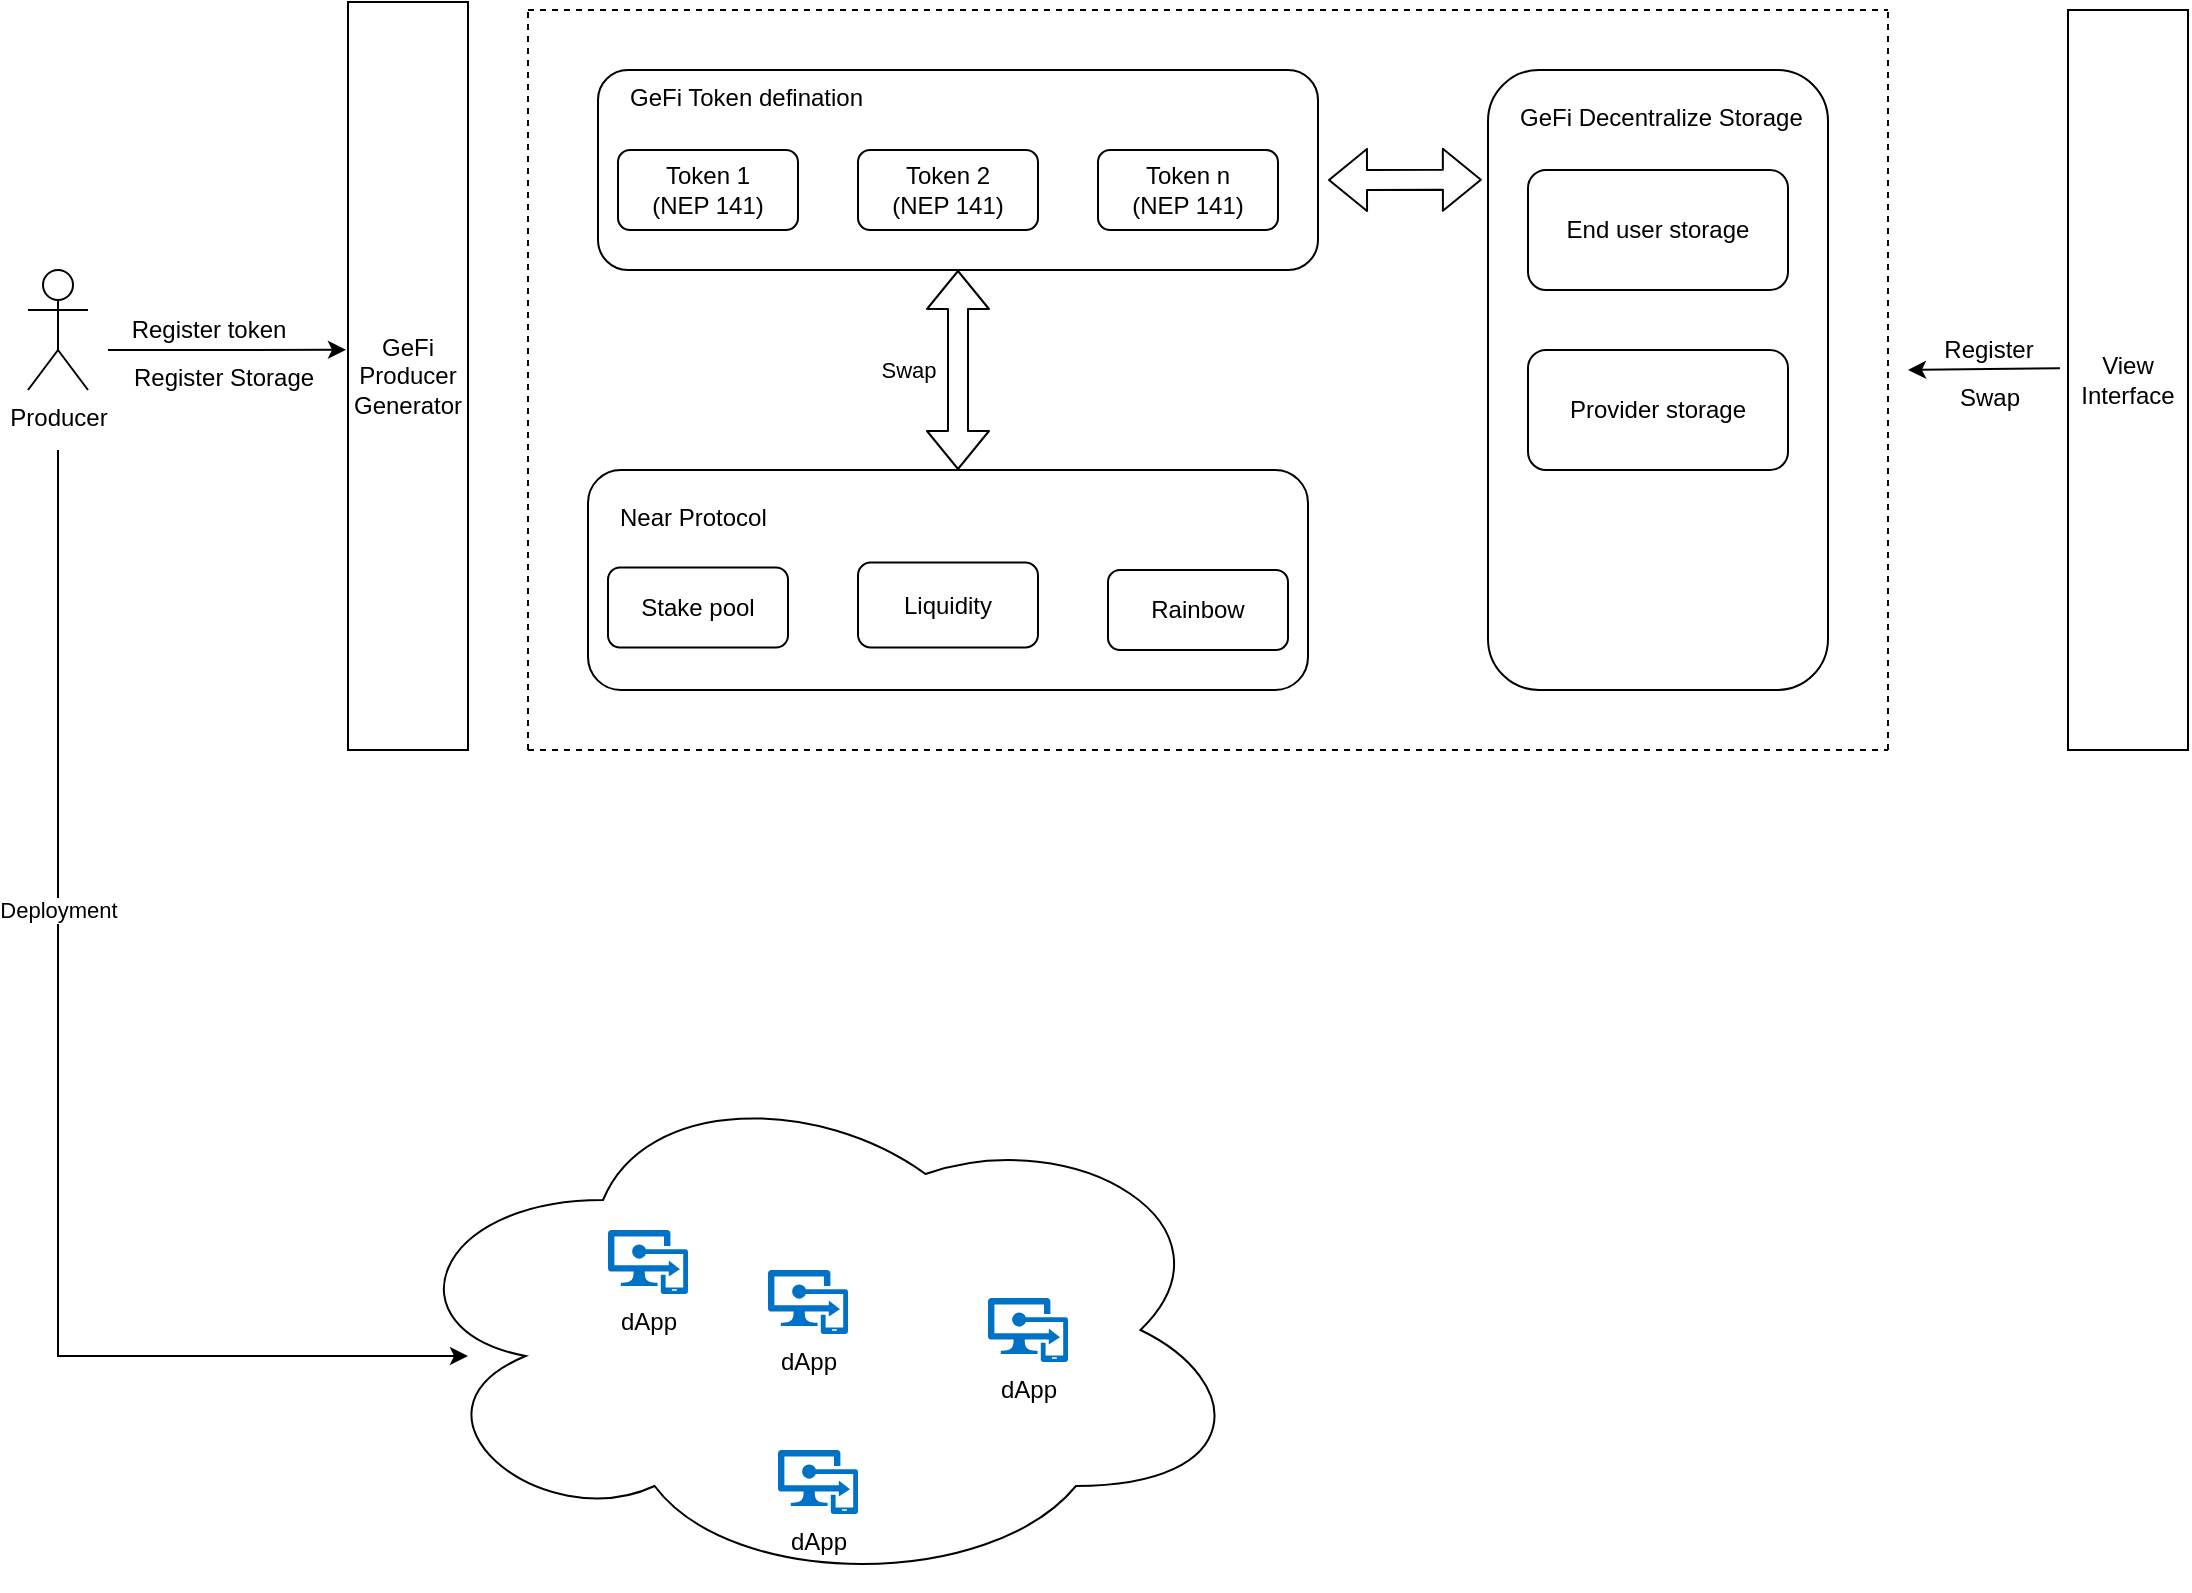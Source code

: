 <mxfile>
    <diagram id="ImHb91PlmOD7dPYireUU" name="Page-1">
        <mxGraphModel dx="2598" dy="800" grid="1" gridSize="10" guides="1" tooltips="1" connect="1" arrows="1" fold="1" page="1" pageScale="1" pageWidth="850" pageHeight="1100" math="0" shadow="0">
            <root>
                <mxCell id="0"/>
                <mxCell id="1" parent="0"/>
                <mxCell id="20" value="" style="rounded=1;whiteSpace=wrap;html=1;" parent="1" vertex="1">
                    <mxGeometry x="130" y="380" width="360" height="110" as="geometry"/>
                </mxCell>
                <mxCell id="21" value="Stake pool" style="rounded=1;whiteSpace=wrap;html=1;" parent="1" vertex="1">
                    <mxGeometry x="140" y="428.75" width="90" height="40" as="geometry"/>
                </mxCell>
                <mxCell id="22" value="Liquidity" style="rounded=1;whiteSpace=wrap;html=1;" parent="1" vertex="1">
                    <mxGeometry x="265" y="426.25" width="90" height="42.5" as="geometry"/>
                </mxCell>
                <mxCell id="30" value="" style="rounded=1;whiteSpace=wrap;html=1;" parent="1" vertex="1">
                    <mxGeometry x="135" y="180" width="360" height="100" as="geometry"/>
                </mxCell>
                <mxCell id="17" value="Token 1&lt;br&gt;(NEP 141)" style="rounded=1;whiteSpace=wrap;html=1;" parent="1" vertex="1">
                    <mxGeometry x="145" y="220" width="90" height="40" as="geometry"/>
                </mxCell>
                <mxCell id="18" value="Token 2&lt;br&gt;(NEP 141)" style="rounded=1;whiteSpace=wrap;html=1;" parent="1" vertex="1">
                    <mxGeometry x="265" y="220" width="90" height="40" as="geometry"/>
                </mxCell>
                <mxCell id="19" value="Token n&lt;br&gt;(NEP 141)" style="rounded=1;whiteSpace=wrap;html=1;" parent="1" vertex="1">
                    <mxGeometry x="385" y="220" width="90" height="40" as="geometry"/>
                </mxCell>
                <mxCell id="31" value="GeFi Token defination" style="text;strokeColor=none;fillColor=none;align=left;verticalAlign=top;spacingLeft=4;spacingRight=4;overflow=hidden;rotatable=0;points=[[0,0.5],[1,0.5]];portConstraint=eastwest;" parent="1" vertex="1">
                    <mxGeometry x="145" y="180" width="130" height="26" as="geometry"/>
                </mxCell>
                <mxCell id="32" value="Near Protocol" style="text;strokeColor=none;fillColor=none;align=left;verticalAlign=top;spacingLeft=4;spacingRight=4;overflow=hidden;rotatable=0;points=[[0,0.5],[1,0.5]];portConstraint=eastwest;" parent="1" vertex="1">
                    <mxGeometry x="140" y="390" width="100" height="26" as="geometry"/>
                </mxCell>
                <mxCell id="33" value="Rainbow" style="rounded=1;whiteSpace=wrap;html=1;" parent="1" vertex="1">
                    <mxGeometry x="390" y="430" width="90" height="40" as="geometry"/>
                </mxCell>
                <mxCell id="35" value="" style="shape=flexArrow;endArrow=classic;startArrow=classic;html=1;entryX=0.5;entryY=1;entryDx=0;entryDy=0;" parent="1" target="30" edge="1">
                    <mxGeometry width="100" height="100" relative="1" as="geometry">
                        <mxPoint x="315" y="380" as="sourcePoint"/>
                        <mxPoint x="585" y="210" as="targetPoint"/>
                    </mxGeometry>
                </mxCell>
                <mxCell id="37" value="Swap" style="edgeLabel;html=1;align=center;verticalAlign=middle;resizable=0;points=[];" parent="35" vertex="1" connectable="0">
                    <mxGeometry x="0.2" y="5" relative="1" as="geometry">
                        <mxPoint x="-20" y="10" as="offset"/>
                    </mxGeometry>
                </mxCell>
                <mxCell id="36" style="edgeStyle=elbowEdgeStyle;rounded=0;orthogonalLoop=1;jettySize=auto;elbow=vertical;html=1;entryX=0.5;entryY=0;entryDx=0;entryDy=0;" parent="1" source="22" target="22" edge="1">
                    <mxGeometry relative="1" as="geometry"/>
                </mxCell>
                <mxCell id="38" value="" style="rounded=1;whiteSpace=wrap;html=1;" parent="1" vertex="1">
                    <mxGeometry x="580" y="180" width="170" height="310" as="geometry"/>
                </mxCell>
                <mxCell id="39" value="GeFi Decentralize Storage" style="text;strokeColor=none;fillColor=none;align=left;verticalAlign=top;spacingLeft=4;spacingRight=4;overflow=hidden;rotatable=0;points=[[0,0.5],[1,0.5]];portConstraint=eastwest;" parent="1" vertex="1">
                    <mxGeometry x="590" y="190" width="160" height="26" as="geometry"/>
                </mxCell>
                <mxCell id="40" value="End user storage" style="rounded=1;whiteSpace=wrap;html=1;" parent="1" vertex="1">
                    <mxGeometry x="600" y="230" width="130" height="60" as="geometry"/>
                </mxCell>
                <mxCell id="41" value="Provider storage" style="rounded=1;whiteSpace=wrap;html=1;" parent="1" vertex="1">
                    <mxGeometry x="600" y="320" width="130" height="60" as="geometry"/>
                </mxCell>
                <mxCell id="42" value="" style="shape=flexArrow;endArrow=classic;startArrow=classic;html=1;entryX=-0.018;entryY=0.177;entryDx=0;entryDy=0;entryPerimeter=0;" parent="1" target="38" edge="1">
                    <mxGeometry width="100" height="100" relative="1" as="geometry">
                        <mxPoint x="500" y="235" as="sourcePoint"/>
                        <mxPoint x="650" y="230" as="targetPoint"/>
                    </mxGeometry>
                </mxCell>
                <mxCell id="43" value="View&lt;br&gt;Interface" style="rounded=0;whiteSpace=wrap;html=1;" parent="1" vertex="1">
                    <mxGeometry x="870" y="150" width="60" height="370" as="geometry"/>
                </mxCell>
                <mxCell id="45" value="" style="endArrow=none;dashed=1;html=1;" parent="1" edge="1">
                    <mxGeometry width="50" height="50" relative="1" as="geometry">
                        <mxPoint x="100" y="150" as="sourcePoint"/>
                        <mxPoint x="780" y="150" as="targetPoint"/>
                    </mxGeometry>
                </mxCell>
                <mxCell id="46" value="" style="endArrow=none;dashed=1;html=1;" parent="1" edge="1">
                    <mxGeometry width="50" height="50" relative="1" as="geometry">
                        <mxPoint x="100" y="520" as="sourcePoint"/>
                        <mxPoint x="100" y="150" as="targetPoint"/>
                    </mxGeometry>
                </mxCell>
                <mxCell id="47" value="" style="endArrow=none;dashed=1;html=1;" parent="1" edge="1">
                    <mxGeometry width="50" height="50" relative="1" as="geometry">
                        <mxPoint x="100" y="520" as="sourcePoint"/>
                        <mxPoint x="780" y="520" as="targetPoint"/>
                    </mxGeometry>
                </mxCell>
                <mxCell id="49" value="" style="endArrow=none;dashed=1;html=1;" parent="1" edge="1">
                    <mxGeometry width="50" height="50" relative="1" as="geometry">
                        <mxPoint x="780" y="520" as="sourcePoint"/>
                        <mxPoint x="780" y="150" as="targetPoint"/>
                    </mxGeometry>
                </mxCell>
                <mxCell id="50" value="GeFi Producer Generator" style="rounded=0;whiteSpace=wrap;html=1;" parent="1" vertex="1">
                    <mxGeometry x="10" y="146" width="60" height="374" as="geometry"/>
                </mxCell>
                <mxCell id="65" style="edgeStyle=orthogonalEdgeStyle;rounded=0;orthogonalLoop=1;jettySize=auto;html=1;" edge="1" parent="1">
                    <mxGeometry relative="1" as="geometry">
                        <mxPoint x="-135" y="370" as="sourcePoint"/>
                        <mxPoint x="70" y="823" as="targetPoint"/>
                        <Array as="points">
                            <mxPoint x="-135" y="823"/>
                        </Array>
                    </mxGeometry>
                </mxCell>
                <mxCell id="66" value="Deployment" style="edgeLabel;html=1;align=center;verticalAlign=middle;resizable=0;points=[];" vertex="1" connectable="0" parent="65">
                    <mxGeometry x="-0.438" y="-2" relative="1" as="geometry">
                        <mxPoint x="2" y="45" as="offset"/>
                    </mxGeometry>
                </mxCell>
                <mxCell id="51" value="Producer" style="shape=umlActor;verticalLabelPosition=bottom;verticalAlign=top;html=1;outlineConnect=0;" parent="1" vertex="1">
                    <mxGeometry x="-150" y="280" width="30" height="60" as="geometry"/>
                </mxCell>
                <mxCell id="52" value="" style="endArrow=classic;html=1;entryX=-0.017;entryY=0.465;entryDx=0;entryDy=0;entryPerimeter=0;" parent="1" target="50" edge="1">
                    <mxGeometry width="50" height="50" relative="1" as="geometry">
                        <mxPoint x="-110" y="320" as="sourcePoint"/>
                        <mxPoint x="-60" y="270" as="targetPoint"/>
                    </mxGeometry>
                </mxCell>
                <mxCell id="53" value="Register token" style="edgeLabel;html=1;align=center;verticalAlign=middle;resizable=0;points=[];fontSize=12;" parent="52" vertex="1" connectable="0">
                    <mxGeometry x="-0.462" y="-3" relative="1" as="geometry">
                        <mxPoint x="18" y="-13" as="offset"/>
                    </mxGeometry>
                </mxCell>
                <mxCell id="54" value="Register Storage" style="text;strokeColor=none;fillColor=none;align=left;verticalAlign=top;spacingLeft=4;spacingRight=4;overflow=hidden;rotatable=0;points=[[0,0.5],[1,0.5]];portConstraint=eastwest;" parent="1" vertex="1">
                    <mxGeometry x="-103" y="320" width="110" height="26" as="geometry"/>
                </mxCell>
                <mxCell id="55" value="Register" style="endArrow=classic;html=1;fontSize=12;exitX=-0.067;exitY=0.484;exitDx=0;exitDy=0;exitPerimeter=0;" parent="1" source="43" edge="1">
                    <mxGeometry x="-0.056" y="-10" width="50" height="50" relative="1" as="geometry">
                        <mxPoint x="830" y="330" as="sourcePoint"/>
                        <mxPoint x="790" y="330" as="targetPoint"/>
                        <mxPoint as="offset"/>
                    </mxGeometry>
                </mxCell>
                <mxCell id="56" value="Swap" style="text;strokeColor=none;fillColor=none;align=left;verticalAlign=top;spacingLeft=4;spacingRight=4;overflow=hidden;rotatable=0;points=[[0,0.5],[1,0.5]];portConstraint=eastwest;fontSize=12;" parent="1" vertex="1">
                    <mxGeometry x="810" y="330" width="60" height="26" as="geometry"/>
                </mxCell>
                <mxCell id="60" value="" style="ellipse;shape=cloud;whiteSpace=wrap;html=1;" vertex="1" parent="1">
                    <mxGeometry x="30" y="680" width="430" height="260" as="geometry"/>
                </mxCell>
                <mxCell id="61" value="dApp" style="aspect=fixed;html=1;points=[];align=center;image;fontSize=12;image=img/lib/mscae/Intune_App_Protection.svg;" vertex="1" parent="1">
                    <mxGeometry x="140" y="760" width="40" height="32" as="geometry"/>
                </mxCell>
                <mxCell id="62" value="dApp" style="aspect=fixed;html=1;points=[];align=center;image;fontSize=12;image=img/lib/mscae/Intune_App_Protection.svg;" vertex="1" parent="1">
                    <mxGeometry x="220" y="780" width="40" height="32" as="geometry"/>
                </mxCell>
                <mxCell id="63" value="dApp" style="aspect=fixed;html=1;points=[];align=center;image;fontSize=12;image=img/lib/mscae/Intune_App_Protection.svg;" vertex="1" parent="1">
                    <mxGeometry x="225" y="870" width="40" height="32" as="geometry"/>
                </mxCell>
                <mxCell id="64" value="dApp" style="aspect=fixed;html=1;points=[];align=center;image;fontSize=12;image=img/lib/mscae/Intune_App_Protection.svg;" vertex="1" parent="1">
                    <mxGeometry x="330" y="794" width="40" height="32" as="geometry"/>
                </mxCell>
            </root>
        </mxGraphModel>
    </diagram>
</mxfile>